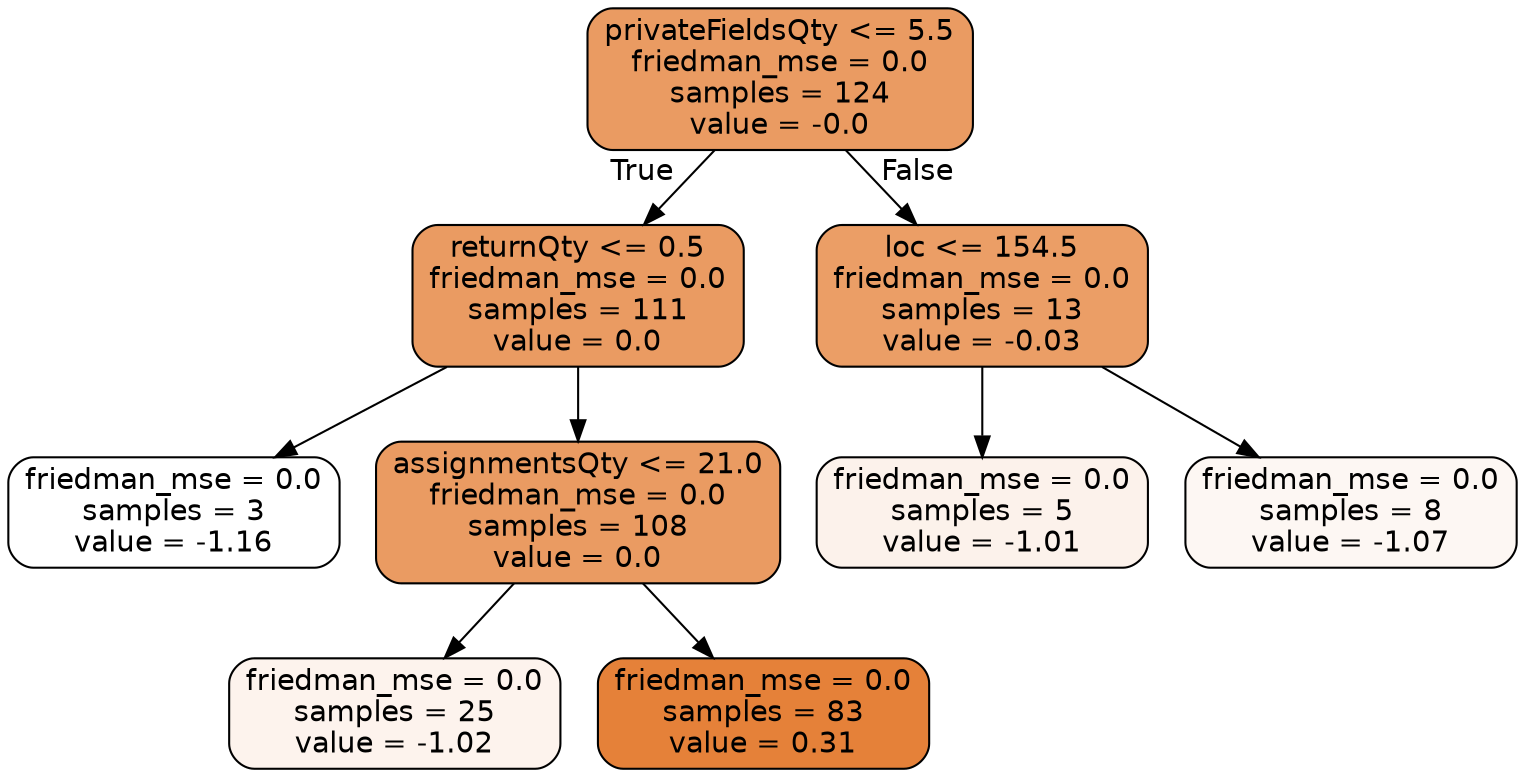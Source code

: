 digraph Tree {
node [shape=box, style="filled, rounded", color="black", fontname="helvetica"] ;
edge [fontname="helvetica"] ;
0 [label="privateFieldsQty <= 5.5\nfriedman_mse = 0.0\nsamples = 124\nvalue = -0.0", fillcolor="#ea9b62"] ;
1 [label="returnQty <= 0.5\nfriedman_mse = 0.0\nsamples = 111\nvalue = 0.0", fillcolor="#ea9b62"] ;
0 -> 1 [labeldistance=2.5, labelangle=45, headlabel="True"] ;
3 [label="friedman_mse = 0.0\nsamples = 3\nvalue = -1.16", fillcolor="#ffffff"] ;
1 -> 3 ;
4 [label="assignmentsQty <= 21.0\nfriedman_mse = 0.0\nsamples = 108\nvalue = 0.0", fillcolor="#ea9b62"] ;
1 -> 4 ;
5 [label="friedman_mse = 0.0\nsamples = 25\nvalue = -1.02", fillcolor="#fdf3ed"] ;
4 -> 5 ;
6 [label="friedman_mse = 0.0\nsamples = 83\nvalue = 0.31", fillcolor="#e58139"] ;
4 -> 6 ;
2 [label="loc <= 154.5\nfriedman_mse = 0.0\nsamples = 13\nvalue = -0.03", fillcolor="#eb9e66"] ;
0 -> 2 [labeldistance=2.5, labelangle=-45, headlabel="False"] ;
7 [label="friedman_mse = 0.0\nsamples = 5\nvalue = -1.01", fillcolor="#fcf2eb"] ;
2 -> 7 ;
8 [label="friedman_mse = 0.0\nsamples = 8\nvalue = -1.07", fillcolor="#fdf7f3"] ;
2 -> 8 ;
}